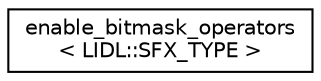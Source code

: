 digraph "Graphical Class Hierarchy"
{
 // LATEX_PDF_SIZE
  edge [fontname="Helvetica",fontsize="10",labelfontname="Helvetica",labelfontsize="10"];
  node [fontname="Helvetica",fontsize="10",shape=record];
  rankdir="LR";
  Node0 [label="enable_bitmask_operators\l\< LIDL::SFX_TYPE \>",height=0.2,width=0.4,color="black", fillcolor="white", style="filled",URL="$structenable__bitmask__operators_3_01_l_i_d_l_1_1_s_f_x___t_y_p_e_01_4.html",tooltip=" "];
}

